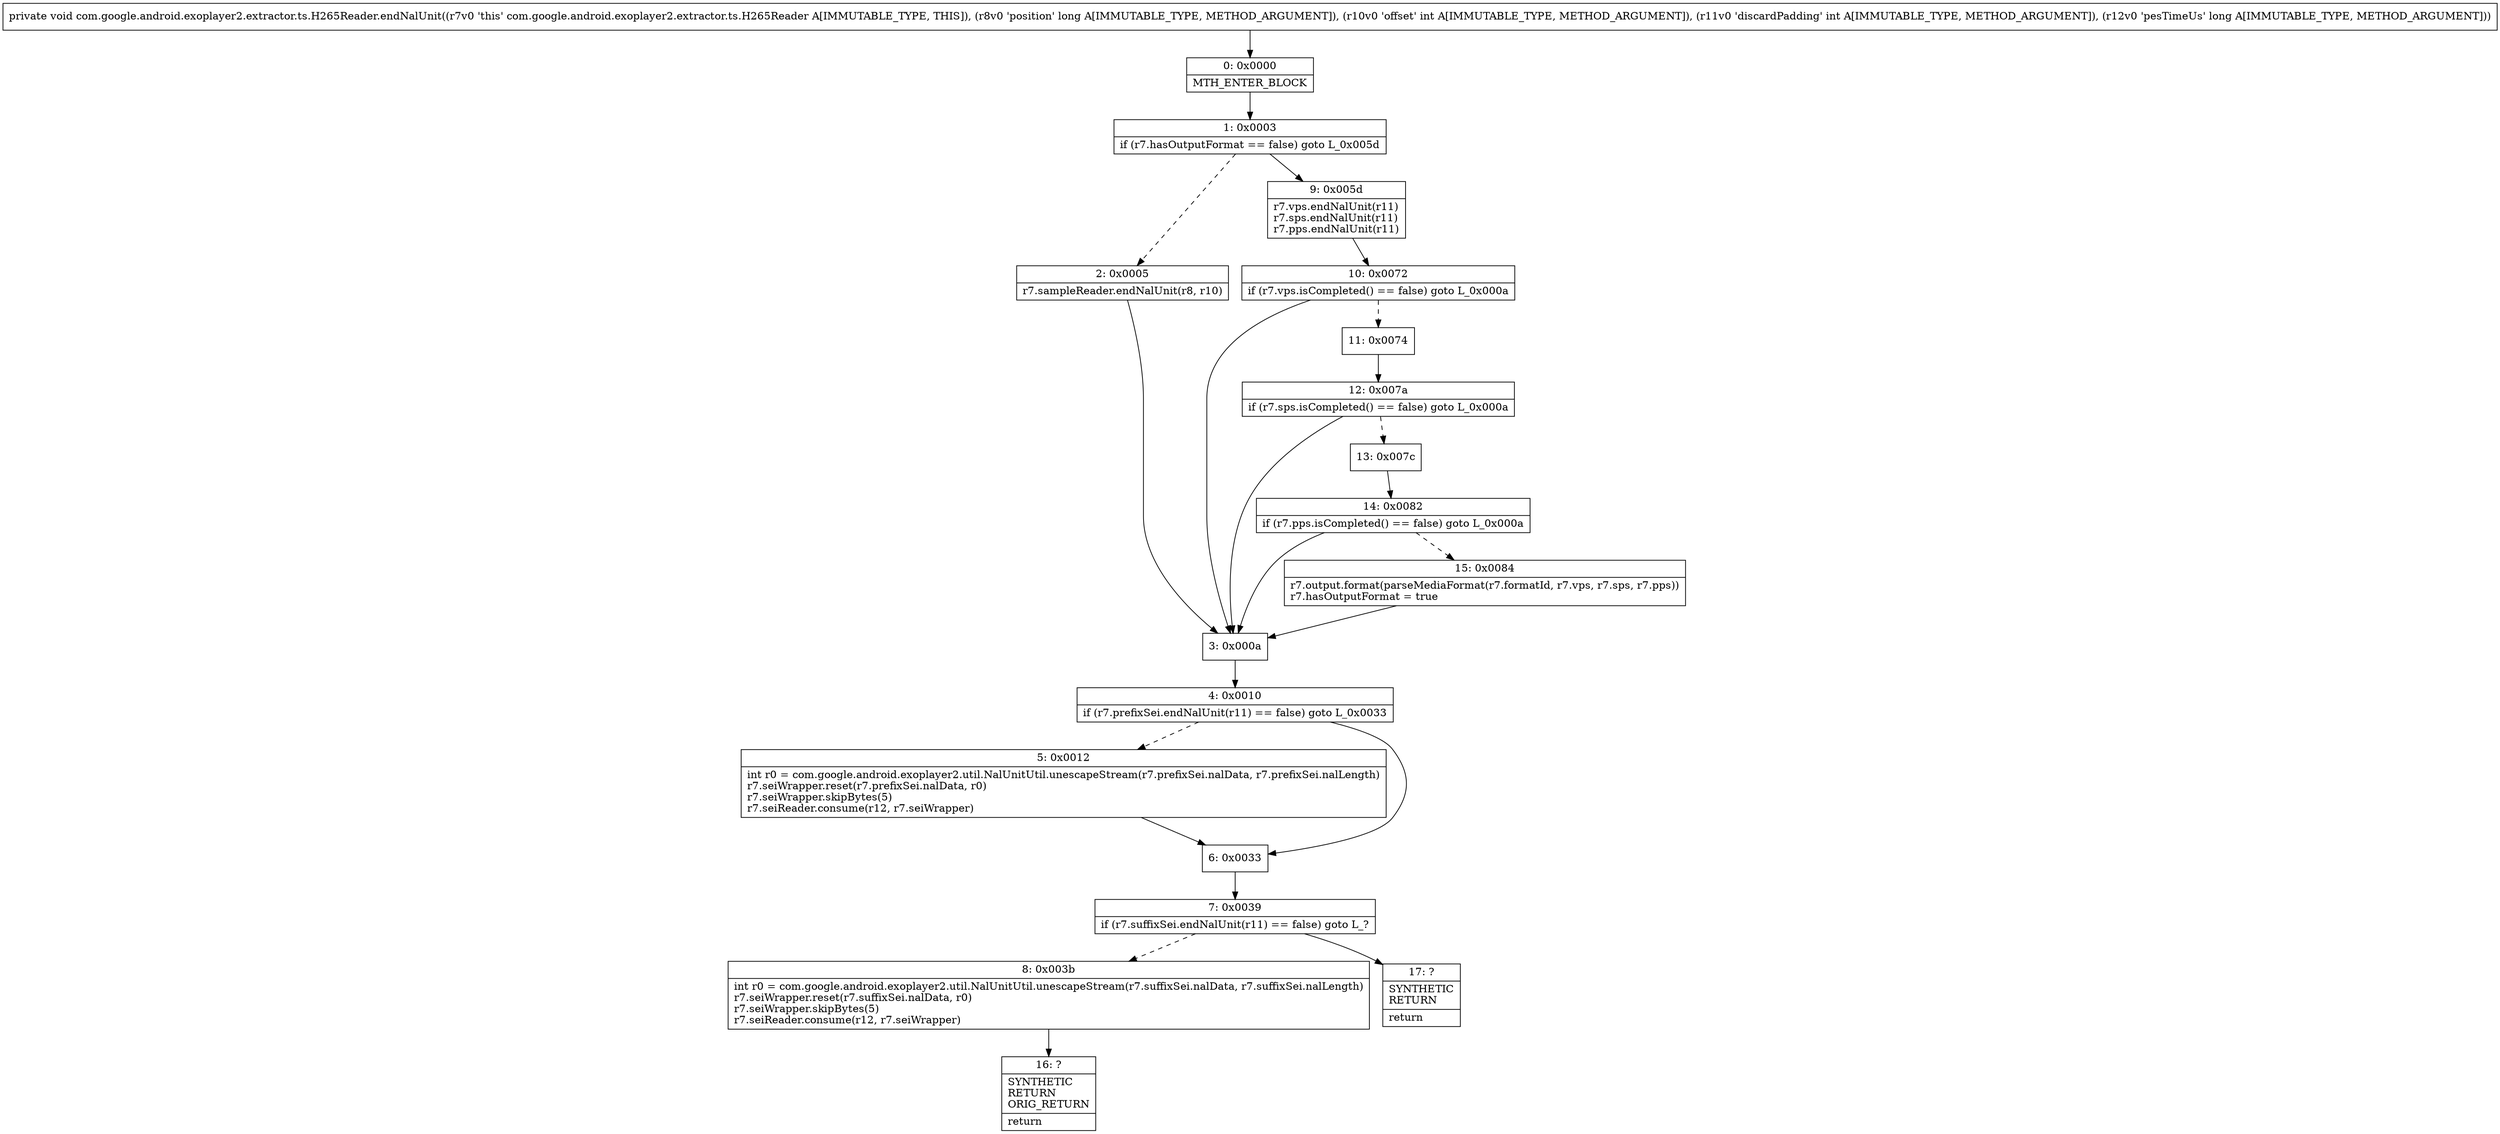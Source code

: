digraph "CFG forcom.google.android.exoplayer2.extractor.ts.H265Reader.endNalUnit(JIIJ)V" {
Node_0 [shape=record,label="{0\:\ 0x0000|MTH_ENTER_BLOCK\l}"];
Node_1 [shape=record,label="{1\:\ 0x0003|if (r7.hasOutputFormat == false) goto L_0x005d\l}"];
Node_2 [shape=record,label="{2\:\ 0x0005|r7.sampleReader.endNalUnit(r8, r10)\l}"];
Node_3 [shape=record,label="{3\:\ 0x000a}"];
Node_4 [shape=record,label="{4\:\ 0x0010|if (r7.prefixSei.endNalUnit(r11) == false) goto L_0x0033\l}"];
Node_5 [shape=record,label="{5\:\ 0x0012|int r0 = com.google.android.exoplayer2.util.NalUnitUtil.unescapeStream(r7.prefixSei.nalData, r7.prefixSei.nalLength)\lr7.seiWrapper.reset(r7.prefixSei.nalData, r0)\lr7.seiWrapper.skipBytes(5)\lr7.seiReader.consume(r12, r7.seiWrapper)\l}"];
Node_6 [shape=record,label="{6\:\ 0x0033}"];
Node_7 [shape=record,label="{7\:\ 0x0039|if (r7.suffixSei.endNalUnit(r11) == false) goto L_?\l}"];
Node_8 [shape=record,label="{8\:\ 0x003b|int r0 = com.google.android.exoplayer2.util.NalUnitUtil.unescapeStream(r7.suffixSei.nalData, r7.suffixSei.nalLength)\lr7.seiWrapper.reset(r7.suffixSei.nalData, r0)\lr7.seiWrapper.skipBytes(5)\lr7.seiReader.consume(r12, r7.seiWrapper)\l}"];
Node_9 [shape=record,label="{9\:\ 0x005d|r7.vps.endNalUnit(r11)\lr7.sps.endNalUnit(r11)\lr7.pps.endNalUnit(r11)\l}"];
Node_10 [shape=record,label="{10\:\ 0x0072|if (r7.vps.isCompleted() == false) goto L_0x000a\l}"];
Node_11 [shape=record,label="{11\:\ 0x0074}"];
Node_12 [shape=record,label="{12\:\ 0x007a|if (r7.sps.isCompleted() == false) goto L_0x000a\l}"];
Node_13 [shape=record,label="{13\:\ 0x007c}"];
Node_14 [shape=record,label="{14\:\ 0x0082|if (r7.pps.isCompleted() == false) goto L_0x000a\l}"];
Node_15 [shape=record,label="{15\:\ 0x0084|r7.output.format(parseMediaFormat(r7.formatId, r7.vps, r7.sps, r7.pps))\lr7.hasOutputFormat = true\l}"];
Node_16 [shape=record,label="{16\:\ ?|SYNTHETIC\lRETURN\lORIG_RETURN\l|return\l}"];
Node_17 [shape=record,label="{17\:\ ?|SYNTHETIC\lRETURN\l|return\l}"];
MethodNode[shape=record,label="{private void com.google.android.exoplayer2.extractor.ts.H265Reader.endNalUnit((r7v0 'this' com.google.android.exoplayer2.extractor.ts.H265Reader A[IMMUTABLE_TYPE, THIS]), (r8v0 'position' long A[IMMUTABLE_TYPE, METHOD_ARGUMENT]), (r10v0 'offset' int A[IMMUTABLE_TYPE, METHOD_ARGUMENT]), (r11v0 'discardPadding' int A[IMMUTABLE_TYPE, METHOD_ARGUMENT]), (r12v0 'pesTimeUs' long A[IMMUTABLE_TYPE, METHOD_ARGUMENT])) }"];
MethodNode -> Node_0;
Node_0 -> Node_1;
Node_1 -> Node_2[style=dashed];
Node_1 -> Node_9;
Node_2 -> Node_3;
Node_3 -> Node_4;
Node_4 -> Node_5[style=dashed];
Node_4 -> Node_6;
Node_5 -> Node_6;
Node_6 -> Node_7;
Node_7 -> Node_8[style=dashed];
Node_7 -> Node_17;
Node_8 -> Node_16;
Node_9 -> Node_10;
Node_10 -> Node_3;
Node_10 -> Node_11[style=dashed];
Node_11 -> Node_12;
Node_12 -> Node_3;
Node_12 -> Node_13[style=dashed];
Node_13 -> Node_14;
Node_14 -> Node_3;
Node_14 -> Node_15[style=dashed];
Node_15 -> Node_3;
}

